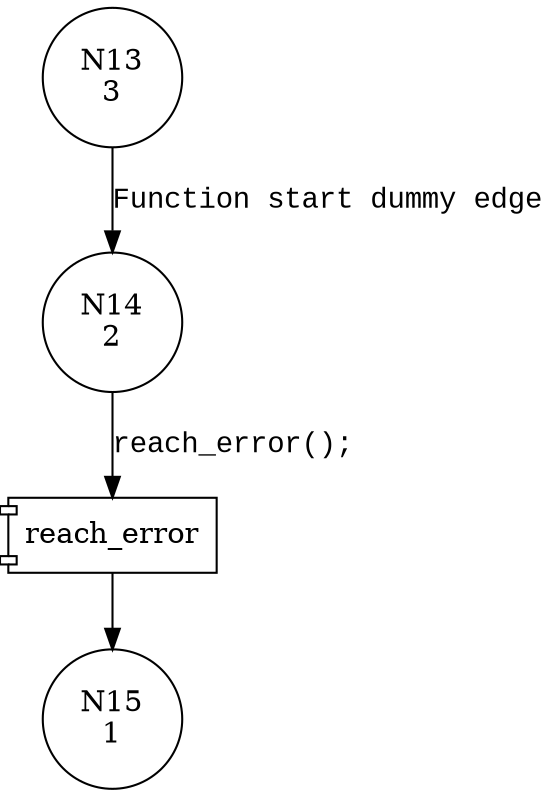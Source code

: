 digraph reach_error_a {
13 [shape="circle" label="N13\n3"]
14 [shape="circle" label="N14\n2"]
15 [shape="circle" label="N15\n1"]
13 -> 14 [label="Function start dummy edge" fontname="Courier New"]
100216 [shape="component" label="reach_error"]
14 -> 100216 [label="reach_error();" fontname="Courier New"]
100216 -> 15 [label="" fontname="Courier New"]
}